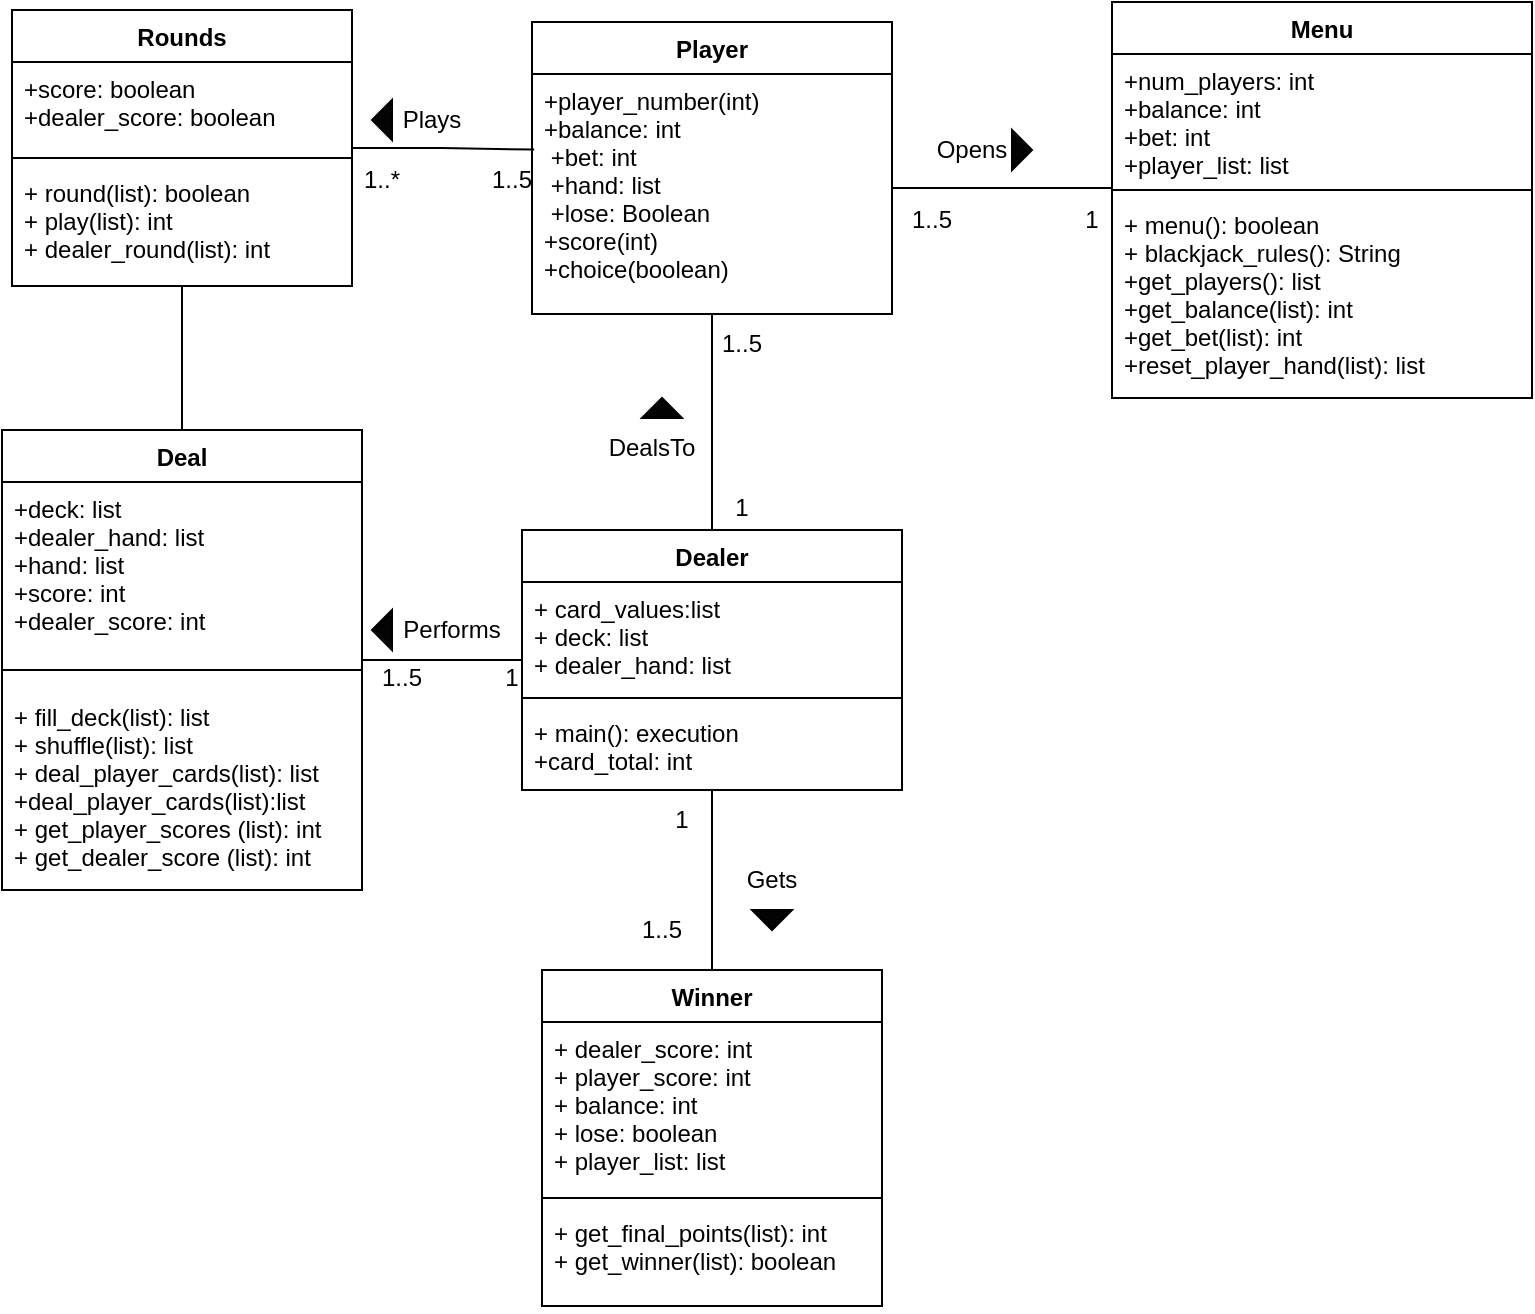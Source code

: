 <mxfile version="15.8.7" type="device"><diagram id="LszoVRq3k8Od-YmMxvsE" name="Page-1"><mxGraphModel dx="1106" dy="852" grid="1" gridSize="10" guides="1" tooltips="1" connect="1" arrows="1" fold="1" page="1" pageScale="1" pageWidth="850" pageHeight="1100" math="0" shadow="0"><root><mxCell id="0"/><mxCell id="1" parent="0"/><mxCell id="9-qHRS8YQV312RjF9E8R-50" style="edgeStyle=orthogonalEdgeStyle;rounded=0;orthogonalLoop=1;jettySize=auto;html=1;endArrow=none;endFill=0;" parent="1" source="9-qHRS8YQV312RjF9E8R-5" target="9-qHRS8YQV312RjF9E8R-17" edge="1"><mxGeometry relative="1" as="geometry"/></mxCell><mxCell id="9-qHRS8YQV312RjF9E8R-73" style="edgeStyle=orthogonalEdgeStyle;rounded=0;orthogonalLoop=1;jettySize=auto;html=1;entryX=0.5;entryY=0;entryDx=0;entryDy=0;endArrow=none;endFill=0;" parent="1" source="9-qHRS8YQV312RjF9E8R-5" target="9-qHRS8YQV312RjF9E8R-37" edge="1"><mxGeometry relative="1" as="geometry"/></mxCell><mxCell id="9-qHRS8YQV312RjF9E8R-5" value="Dealer" style="swimlane;fontStyle=1;align=center;verticalAlign=top;childLayout=stackLayout;horizontal=1;startSize=26;horizontalStack=0;resizeParent=1;resizeParentMax=0;resizeLast=0;collapsible=1;marginBottom=0;" parent="1" vertex="1"><mxGeometry x="265" y="290" width="190" height="130" as="geometry"/></mxCell><mxCell id="9-qHRS8YQV312RjF9E8R-6" value="+ card_values:list&#10;+ deck: list&#10;+ dealer_hand: list" style="text;strokeColor=none;fillColor=none;align=left;verticalAlign=top;spacingLeft=4;spacingRight=4;overflow=hidden;rotatable=0;points=[[0,0.5],[1,0.5]];portConstraint=eastwest;" parent="9-qHRS8YQV312RjF9E8R-5" vertex="1"><mxGeometry y="26" width="190" height="54" as="geometry"/></mxCell><mxCell id="9-qHRS8YQV312RjF9E8R-7" value="" style="line;strokeWidth=1;fillColor=none;align=left;verticalAlign=middle;spacingTop=-1;spacingLeft=3;spacingRight=3;rotatable=0;labelPosition=right;points=[];portConstraint=eastwest;" parent="9-qHRS8YQV312RjF9E8R-5" vertex="1"><mxGeometry y="80" width="190" height="8" as="geometry"/></mxCell><mxCell id="9-qHRS8YQV312RjF9E8R-8" value="+ main(): execution&#10;+card_total: int" style="text;strokeColor=none;fillColor=none;align=left;verticalAlign=top;spacingLeft=4;spacingRight=4;overflow=hidden;rotatable=0;points=[[0,0.5],[1,0.5]];portConstraint=eastwest;" parent="9-qHRS8YQV312RjF9E8R-5" vertex="1"><mxGeometry y="88" width="190" height="42" as="geometry"/></mxCell><mxCell id="ReMCRr-C3e0hgxrgk704-4" style="edgeStyle=orthogonalEdgeStyle;rounded=0;orthogonalLoop=1;jettySize=auto;html=1;endArrow=none;endFill=0;" edge="1" parent="1" source="9-qHRS8YQV312RjF9E8R-9" target="9-qHRS8YQV312RjF9E8R-5"><mxGeometry relative="1" as="geometry"/></mxCell><mxCell id="9-qHRS8YQV312RjF9E8R-9" value="Player" style="swimlane;fontStyle=1;align=center;verticalAlign=top;childLayout=stackLayout;horizontal=1;startSize=26;horizontalStack=0;resizeParent=1;resizeParentMax=0;resizeLast=0;collapsible=1;marginBottom=0;" parent="1" vertex="1"><mxGeometry x="270" y="36" width="180" height="146" as="geometry"/></mxCell><mxCell id="9-qHRS8YQV312RjF9E8R-10" value="+player_number(int)&#10;+balance: int&#10; +bet: int&#10; +hand: list&#10; +lose: Boolean&#10;+score(int)&#10;+choice(boolean)&#10;&#10;" style="text;strokeColor=none;fillColor=none;align=left;verticalAlign=top;spacingLeft=4;spacingRight=4;overflow=hidden;rotatable=0;points=[[0,0.5],[1,0.5]];portConstraint=eastwest;" parent="9-qHRS8YQV312RjF9E8R-9" vertex="1"><mxGeometry y="26" width="180" height="120" as="geometry"/></mxCell><mxCell id="9-qHRS8YQV312RjF9E8R-11" value="" style="line;strokeWidth=1;fillColor=none;align=left;verticalAlign=middle;spacingTop=-1;spacingLeft=3;spacingRight=3;rotatable=0;labelPosition=right;points=[];portConstraint=eastwest;" parent="9-qHRS8YQV312RjF9E8R-9" vertex="1"><mxGeometry y="146" width="180" as="geometry"/></mxCell><mxCell id="9-qHRS8YQV312RjF9E8R-17" value="Deal" style="swimlane;fontStyle=1;align=center;verticalAlign=top;childLayout=stackLayout;horizontal=1;startSize=26;horizontalStack=0;resizeParent=1;resizeParentMax=0;resizeLast=0;collapsible=1;marginBottom=0;" parent="1" vertex="1"><mxGeometry x="5" y="240" width="180" height="230" as="geometry"/></mxCell><mxCell id="9-qHRS8YQV312RjF9E8R-18" value="+deck: list&#10;+dealer_hand: list&#10;+hand: list&#10;+score: int&#10;+dealer_score: int" style="text;strokeColor=none;fillColor=none;align=left;verticalAlign=top;spacingLeft=4;spacingRight=4;overflow=hidden;rotatable=0;points=[[0,0.5],[1,0.5]];portConstraint=eastwest;" parent="9-qHRS8YQV312RjF9E8R-17" vertex="1"><mxGeometry y="26" width="180" height="84" as="geometry"/></mxCell><mxCell id="9-qHRS8YQV312RjF9E8R-19" value="" style="line;strokeWidth=1;fillColor=none;align=left;verticalAlign=middle;spacingTop=-1;spacingLeft=3;spacingRight=3;rotatable=0;labelPosition=right;points=[];portConstraint=eastwest;" parent="9-qHRS8YQV312RjF9E8R-17" vertex="1"><mxGeometry y="110" width="180" height="20" as="geometry"/></mxCell><mxCell id="9-qHRS8YQV312RjF9E8R-20" value="+ fill_deck(list): list&#10;+ shuffle(list): list&#10;+ deal_player_cards(list): list&#10;+deal_player_cards(list):list&#10;+ get_player_scores (list): int&#10;+ get_dealer_score (list): int" style="text;strokeColor=none;fillColor=none;align=left;verticalAlign=top;spacingLeft=4;spacingRight=4;overflow=hidden;rotatable=0;points=[[0,0.5],[1,0.5]];portConstraint=eastwest;" parent="9-qHRS8YQV312RjF9E8R-17" vertex="1"><mxGeometry y="130" width="180" height="100" as="geometry"/></mxCell><mxCell id="9-qHRS8YQV312RjF9E8R-25" value="Menu" style="swimlane;fontStyle=1;align=center;verticalAlign=top;childLayout=stackLayout;horizontal=1;startSize=26;horizontalStack=0;resizeParent=1;resizeParentMax=0;resizeLast=0;collapsible=1;marginBottom=0;" parent="1" vertex="1"><mxGeometry x="560" y="26" width="210" height="198" as="geometry"/></mxCell><mxCell id="9-qHRS8YQV312RjF9E8R-26" value="+num_players: int&#10;+balance: int&#10;+bet: int&#10;+player_list: list" style="text;strokeColor=none;fillColor=none;align=left;verticalAlign=top;spacingLeft=4;spacingRight=4;overflow=hidden;rotatable=0;points=[[0,0.5],[1,0.5]];portConstraint=eastwest;" parent="9-qHRS8YQV312RjF9E8R-25" vertex="1"><mxGeometry y="26" width="210" height="64" as="geometry"/></mxCell><mxCell id="9-qHRS8YQV312RjF9E8R-27" value="" style="line;strokeWidth=1;fillColor=none;align=left;verticalAlign=middle;spacingTop=-1;spacingLeft=3;spacingRight=3;rotatable=0;labelPosition=right;points=[];portConstraint=eastwest;" parent="9-qHRS8YQV312RjF9E8R-25" vertex="1"><mxGeometry y="90" width="210" height="8" as="geometry"/></mxCell><mxCell id="9-qHRS8YQV312RjF9E8R-28" value="+ menu(): boolean&#10;+ blackjack_rules(): String&#10;+get_players(): list&#10;+get_balance(list): int&#10;+get_bet(list): int&#10;+reset_player_hand(list): list &#10;&#10;" style="text;strokeColor=none;fillColor=none;align=left;verticalAlign=top;spacingLeft=4;spacingRight=4;overflow=hidden;rotatable=0;points=[[0,0.5],[1,0.5]];portConstraint=eastwest;" parent="9-qHRS8YQV312RjF9E8R-25" vertex="1"><mxGeometry y="98" width="210" height="100" as="geometry"/></mxCell><mxCell id="9-qHRS8YQV312RjF9E8R-80" style="edgeStyle=orthogonalEdgeStyle;rounded=0;orthogonalLoop=1;jettySize=auto;html=1;entryX=0.006;entryY=0.315;entryDx=0;entryDy=0;entryPerimeter=0;endArrow=none;endFill=0;" parent="1" source="9-qHRS8YQV312RjF9E8R-33" target="9-qHRS8YQV312RjF9E8R-10" edge="1"><mxGeometry relative="1" as="geometry"/></mxCell><mxCell id="ReMCRr-C3e0hgxrgk704-3" style="edgeStyle=orthogonalEdgeStyle;rounded=0;orthogonalLoop=1;jettySize=auto;html=1;endArrow=none;endFill=0;" edge="1" parent="1" source="9-qHRS8YQV312RjF9E8R-33" target="9-qHRS8YQV312RjF9E8R-17"><mxGeometry relative="1" as="geometry"/></mxCell><mxCell id="9-qHRS8YQV312RjF9E8R-33" value="Rounds" style="swimlane;fontStyle=1;align=center;verticalAlign=top;childLayout=stackLayout;horizontal=1;startSize=26;horizontalStack=0;resizeParent=1;resizeParentMax=0;resizeLast=0;collapsible=1;marginBottom=0;" parent="1" vertex="1"><mxGeometry x="10" y="30" width="170" height="138" as="geometry"/></mxCell><mxCell id="9-qHRS8YQV312RjF9E8R-34" value="+score: boolean&#10;+dealer_score: boolean" style="text;strokeColor=none;fillColor=none;align=left;verticalAlign=top;spacingLeft=4;spacingRight=4;overflow=hidden;rotatable=0;points=[[0,0.5],[1,0.5]];portConstraint=eastwest;" parent="9-qHRS8YQV312RjF9E8R-33" vertex="1"><mxGeometry y="26" width="170" height="44" as="geometry"/></mxCell><mxCell id="9-qHRS8YQV312RjF9E8R-35" value="" style="line;strokeWidth=1;fillColor=none;align=left;verticalAlign=middle;spacingTop=-1;spacingLeft=3;spacingRight=3;rotatable=0;labelPosition=right;points=[];portConstraint=eastwest;" parent="9-qHRS8YQV312RjF9E8R-33" vertex="1"><mxGeometry y="70" width="170" height="8" as="geometry"/></mxCell><mxCell id="9-qHRS8YQV312RjF9E8R-36" value="+ round(list): boolean&#10;+ play(list): int&#10;+ dealer_round(list): int&#10;" style="text;strokeColor=none;fillColor=none;align=left;verticalAlign=top;spacingLeft=4;spacingRight=4;overflow=hidden;rotatable=0;points=[[0,0.5],[1,0.5]];portConstraint=eastwest;" parent="9-qHRS8YQV312RjF9E8R-33" vertex="1"><mxGeometry y="78" width="170" height="60" as="geometry"/></mxCell><mxCell id="9-qHRS8YQV312RjF9E8R-37" value="Winner" style="swimlane;fontStyle=1;align=center;verticalAlign=top;childLayout=stackLayout;horizontal=1;startSize=26;horizontalStack=0;resizeParent=1;resizeParentMax=0;resizeLast=0;collapsible=1;marginBottom=0;" parent="1" vertex="1"><mxGeometry x="275" y="510" width="170" height="168" as="geometry"/></mxCell><mxCell id="9-qHRS8YQV312RjF9E8R-38" value="+ dealer_score: int&#10;+ player_score: int&#10;+ balance: int&#10;+ lose: boolean&#10;+ player_list: list&#10;" style="text;strokeColor=none;fillColor=none;align=left;verticalAlign=top;spacingLeft=4;spacingRight=4;overflow=hidden;rotatable=0;points=[[0,0.5],[1,0.5]];portConstraint=eastwest;" parent="9-qHRS8YQV312RjF9E8R-37" vertex="1"><mxGeometry y="26" width="170" height="84" as="geometry"/></mxCell><mxCell id="9-qHRS8YQV312RjF9E8R-39" value="" style="line;strokeWidth=1;fillColor=none;align=left;verticalAlign=middle;spacingTop=-1;spacingLeft=3;spacingRight=3;rotatable=0;labelPosition=right;points=[];portConstraint=eastwest;" parent="9-qHRS8YQV312RjF9E8R-37" vertex="1"><mxGeometry y="110" width="170" height="8" as="geometry"/></mxCell><mxCell id="9-qHRS8YQV312RjF9E8R-40" value="+ get_final_points(list): int&#10;+ get_winner(list): boolean" style="text;strokeColor=none;fillColor=none;align=left;verticalAlign=top;spacingLeft=4;spacingRight=4;overflow=hidden;rotatable=0;points=[[0,0.5],[1,0.5]];portConstraint=eastwest;" parent="9-qHRS8YQV312RjF9E8R-37" vertex="1"><mxGeometry y="118" width="170" height="50" as="geometry"/></mxCell><mxCell id="9-qHRS8YQV312RjF9E8R-61" style="edgeStyle=orthogonalEdgeStyle;rounded=0;orthogonalLoop=1;jettySize=auto;html=1;endArrow=none;endFill=0;" parent="1" source="9-qHRS8YQV312RjF9E8R-10" edge="1"><mxGeometry relative="1" as="geometry"><mxPoint x="560" y="119" as="targetPoint"/><Array as="points"><mxPoint x="480" y="119"/><mxPoint x="480" y="119"/></Array></mxGeometry></mxCell><mxCell id="9-qHRS8YQV312RjF9E8R-63" value="Opens" style="text;html=1;strokeColor=none;fillColor=none;align=center;verticalAlign=middle;whiteSpace=wrap;rounded=0;" parent="1" vertex="1"><mxGeometry x="460" y="90" width="60" height="20" as="geometry"/></mxCell><mxCell id="9-qHRS8YQV312RjF9E8R-65" value="1..5" style="text;html=1;strokeColor=none;fillColor=none;align=center;verticalAlign=middle;whiteSpace=wrap;rounded=0;" parent="1" vertex="1"><mxGeometry x="440" y="120" width="60" height="30" as="geometry"/></mxCell><mxCell id="9-qHRS8YQV312RjF9E8R-66" value="1" style="text;html=1;strokeColor=none;fillColor=none;align=center;verticalAlign=middle;whiteSpace=wrap;rounded=0;" parent="1" vertex="1"><mxGeometry x="520" y="120" width="60" height="30" as="geometry"/></mxCell><mxCell id="9-qHRS8YQV312RjF9E8R-67" value="DealsTo" style="text;html=1;strokeColor=none;fillColor=none;align=center;verticalAlign=middle;whiteSpace=wrap;rounded=0;" parent="1" vertex="1"><mxGeometry x="300" y="234" width="60" height="30" as="geometry"/></mxCell><mxCell id="9-qHRS8YQV312RjF9E8R-70" value="1..5" style="text;html=1;strokeColor=none;fillColor=none;align=center;verticalAlign=middle;whiteSpace=wrap;rounded=0;" parent="1" vertex="1"><mxGeometry x="345" y="182" width="60" height="30" as="geometry"/></mxCell><mxCell id="9-qHRS8YQV312RjF9E8R-72" value="1" style="text;html=1;strokeColor=none;fillColor=none;align=center;verticalAlign=middle;whiteSpace=wrap;rounded=0;" parent="1" vertex="1"><mxGeometry x="345" y="264" width="60" height="30" as="geometry"/></mxCell><mxCell id="9-qHRS8YQV312RjF9E8R-74" value="Performs" style="text;html=1;strokeColor=none;fillColor=none;align=center;verticalAlign=middle;whiteSpace=wrap;rounded=0;" parent="1" vertex="1"><mxGeometry x="200" y="325" width="60" height="30" as="geometry"/></mxCell><mxCell id="9-qHRS8YQV312RjF9E8R-76" value="1" style="text;html=1;strokeColor=none;fillColor=none;align=center;verticalAlign=middle;whiteSpace=wrap;rounded=0;" parent="1" vertex="1"><mxGeometry x="240" y="354" width="40" height="20" as="geometry"/></mxCell><mxCell id="9-qHRS8YQV312RjF9E8R-77" value="1..5" style="text;html=1;strokeColor=none;fillColor=none;align=center;verticalAlign=middle;whiteSpace=wrap;rounded=0;" parent="1" vertex="1"><mxGeometry x="185" y="354" width="40" height="20" as="geometry"/></mxCell><mxCell id="9-qHRS8YQV312RjF9E8R-81" value="Plays" style="text;html=1;strokeColor=none;fillColor=none;align=center;verticalAlign=middle;whiteSpace=wrap;rounded=0;" parent="1" vertex="1"><mxGeometry x="190" y="75" width="60" height="20" as="geometry"/></mxCell><mxCell id="9-qHRS8YQV312RjF9E8R-82" value="" style="triangle;whiteSpace=wrap;html=1;fillColor=#030303;direction=west;" parent="1" vertex="1"><mxGeometry x="190" y="75" width="10" height="20" as="geometry"/></mxCell><mxCell id="9-qHRS8YQV312RjF9E8R-83" value="1..5" style="text;html=1;strokeColor=none;fillColor=none;align=center;verticalAlign=middle;whiteSpace=wrap;rounded=0;" parent="1" vertex="1"><mxGeometry x="230" y="100" width="60" height="30" as="geometry"/></mxCell><mxCell id="9-qHRS8YQV312RjF9E8R-85" value="1..*" style="text;html=1;strokeColor=none;fillColor=none;align=center;verticalAlign=middle;whiteSpace=wrap;rounded=0;" parent="1" vertex="1"><mxGeometry x="165" y="100" width="60" height="30" as="geometry"/></mxCell><mxCell id="9-qHRS8YQV312RjF9E8R-88" value="Gets" style="text;html=1;strokeColor=none;fillColor=none;align=center;verticalAlign=middle;whiteSpace=wrap;rounded=0;" parent="1" vertex="1"><mxGeometry x="360" y="450" width="60" height="30" as="geometry"/></mxCell><mxCell id="9-qHRS8YQV312RjF9E8R-89" value="1" style="text;html=1;strokeColor=none;fillColor=none;align=center;verticalAlign=middle;whiteSpace=wrap;rounded=0;" parent="1" vertex="1"><mxGeometry x="315" y="420" width="60" height="30" as="geometry"/></mxCell><mxCell id="9-qHRS8YQV312RjF9E8R-90" value="1..5" style="text;html=1;strokeColor=none;fillColor=none;align=center;verticalAlign=middle;whiteSpace=wrap;rounded=0;" parent="1" vertex="1"><mxGeometry x="310" y="480" width="50" height="20" as="geometry"/></mxCell><mxCell id="9-qHRS8YQV312RjF9E8R-94" value="" style="triangle;whiteSpace=wrap;html=1;fillColor=#030303;direction=north;" parent="1" vertex="1"><mxGeometry x="325" y="224" width="20" height="10" as="geometry"/></mxCell><mxCell id="9-qHRS8YQV312RjF9E8R-95" value="" style="triangle;whiteSpace=wrap;html=1;fillColor=#030303;direction=east;" parent="1" vertex="1"><mxGeometry x="510" y="90" width="10" height="20" as="geometry"/></mxCell><mxCell id="9-qHRS8YQV312RjF9E8R-96" value="" style="triangle;whiteSpace=wrap;html=1;fillColor=#030303;direction=south;" parent="1" vertex="1"><mxGeometry x="380" y="480" width="20" height="10" as="geometry"/></mxCell><mxCell id="9-qHRS8YQV312RjF9E8R-99" value="" style="triangle;whiteSpace=wrap;html=1;fillColor=#030303;direction=west;" parent="1" vertex="1"><mxGeometry x="190" y="330" width="10" height="20" as="geometry"/></mxCell></root></mxGraphModel></diagram></mxfile>